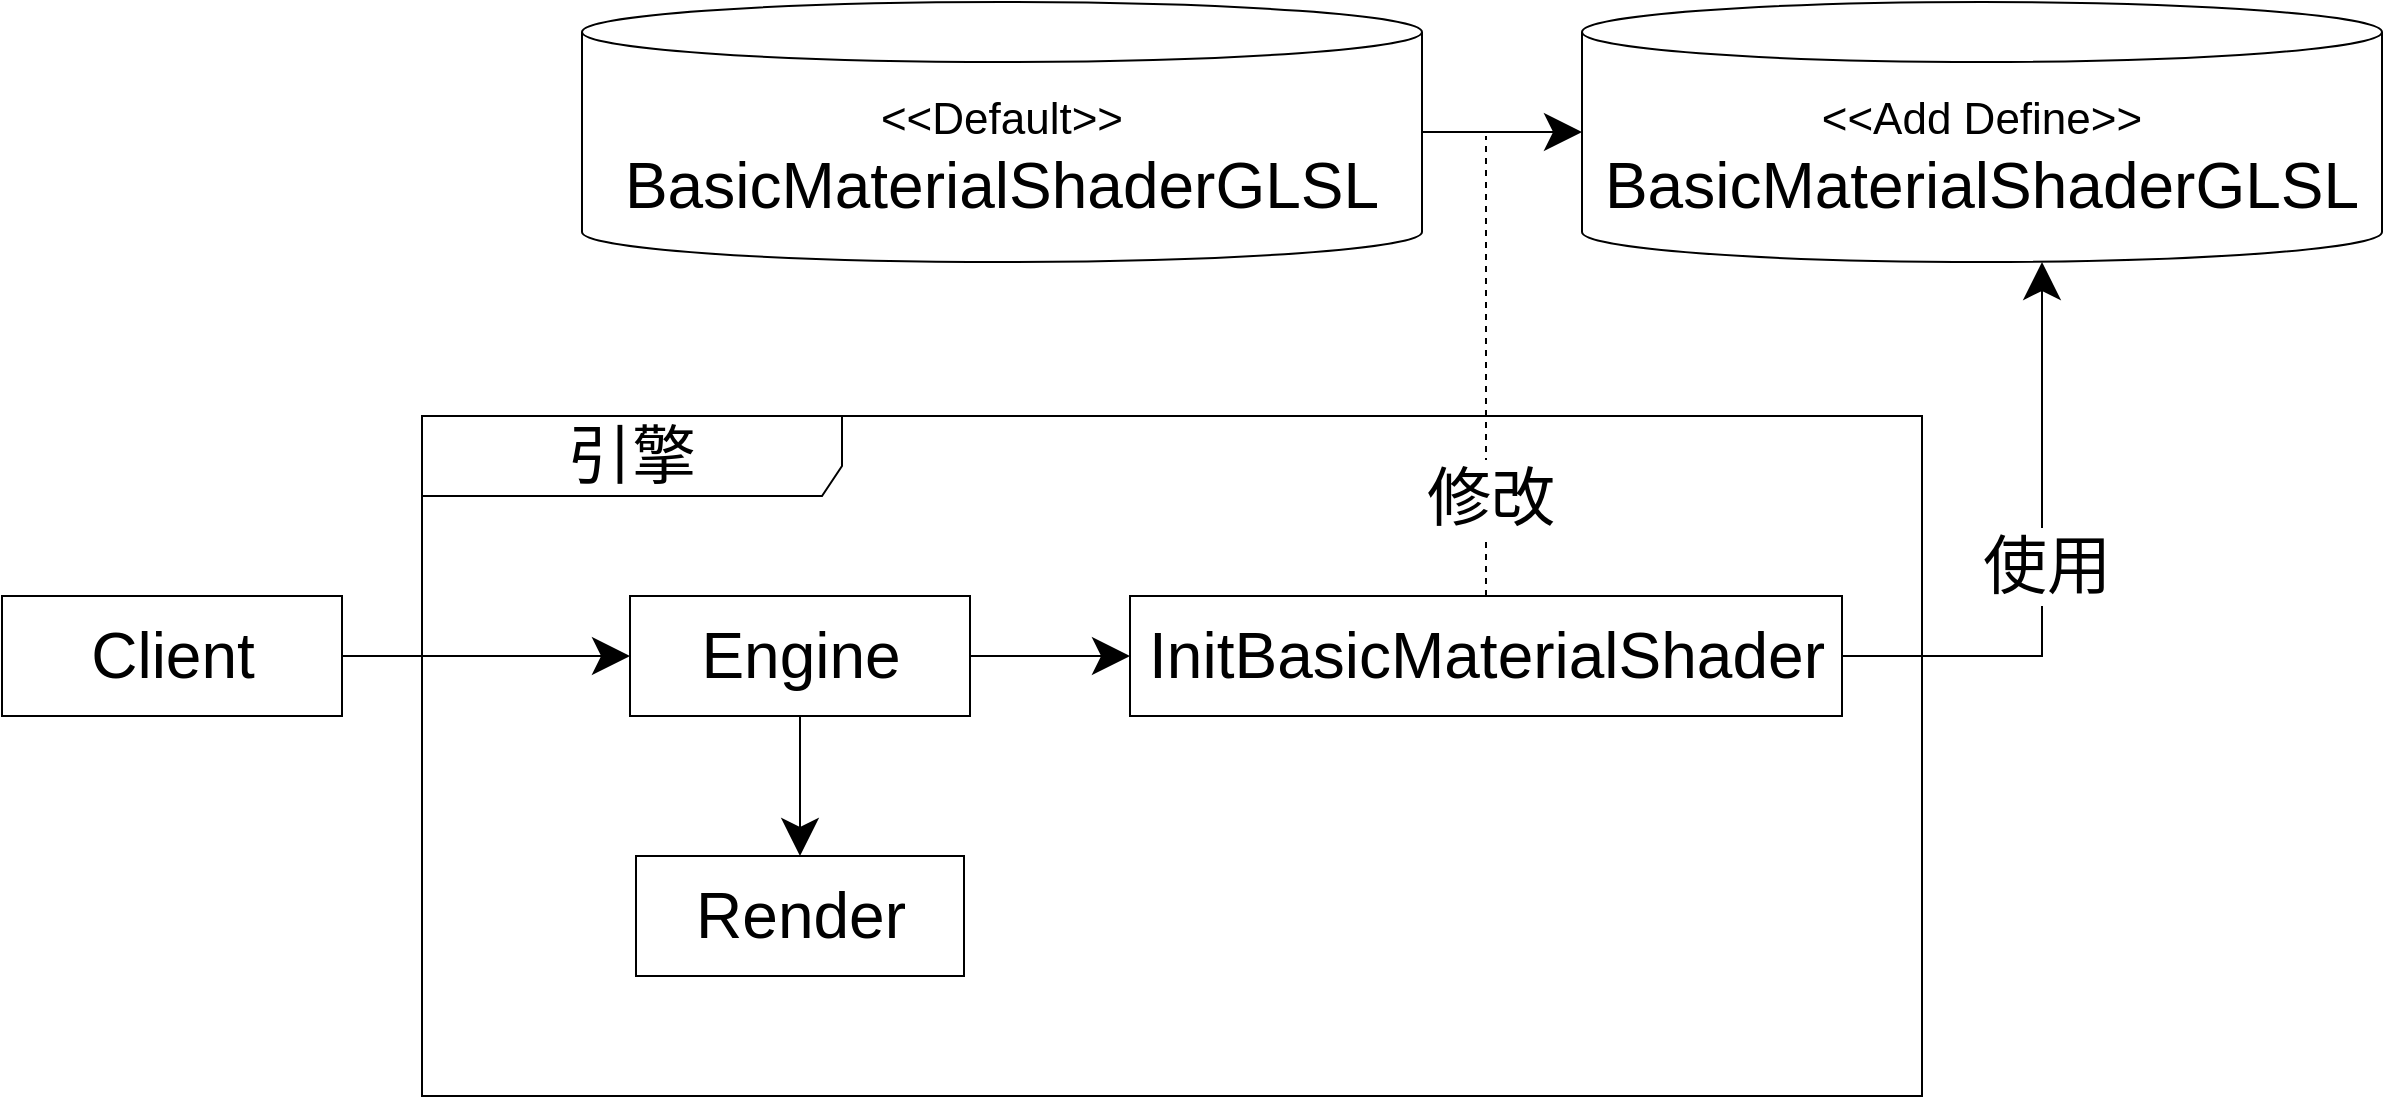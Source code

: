 <mxfile version="14.6.13" type="device"><diagram id="aFtpn4q2CuxT0qsXSHBK" name="第 1 页"><mxGraphModel dx="1577" dy="1120" grid="1" gridSize="10" guides="1" tooltips="1" connect="1" arrows="1" fold="1" page="1" pageScale="1" pageWidth="827" pageHeight="1169" math="0" shadow="0"><root><mxCell id="0"/><mxCell id="1" parent="0"/><mxCell id="fDbQfsbFCh6529b2uhR8-13" value="&lt;font style=&quot;font-size: 32px&quot;&gt;引擎&lt;/font&gt;" style="shape=umlFrame;whiteSpace=wrap;html=1;width=210;height=40;fontSize=32;" parent="1" vertex="1"><mxGeometry x="590" y="900" width="750" height="340" as="geometry"/></mxCell><mxCell id="fDbQfsbFCh6529b2uhR8-1" value="" style="edgeStyle=orthogonalEdgeStyle;rounded=0;orthogonalLoop=1;jettySize=auto;html=1;startSize=16;endSize=16;exitX=1;exitY=0.5;exitDx=0;exitDy=0;" parent="1" source="fDbQfsbFCh6529b2uhR8-2" edge="1"><mxGeometry relative="1" as="geometry"><mxPoint x="694" y="1020" as="targetPoint"/><mxPoint x="614" y="1020" as="sourcePoint"/></mxGeometry></mxCell><mxCell id="fDbQfsbFCh6529b2uhR8-2" value="Client" style="html=1;fontSize=32;" parent="1" vertex="1"><mxGeometry x="380" y="990.0" width="170" height="60" as="geometry"/></mxCell><mxCell id="fDbQfsbFCh6529b2uhR8-14" style="edgeStyle=orthogonalEdgeStyle;rounded=0;orthogonalLoop=1;jettySize=auto;html=1;entryX=0;entryY=0.5;entryDx=0;entryDy=0;entryPerimeter=0;endSize=16;startSize=16;" parent="1" source="fDbQfsbFCh6529b2uhR8-5" target="fDbQfsbFCh6529b2uhR8-7" edge="1"><mxGeometry relative="1" as="geometry"/></mxCell><mxCell id="fDbQfsbFCh6529b2uhR8-5" value="&lt;font&gt;&lt;font style=&quot;font-size: 22px&quot;&gt;&amp;lt;&amp;lt;Default&amp;gt;&amp;gt;&lt;/font&gt;&lt;br&gt;&lt;span style=&quot;font-size: 32px&quot;&gt;BasicMaterialShaderGLSL&lt;/span&gt;&lt;/font&gt;" style="shape=cylinder3;whiteSpace=wrap;html=1;boundedLbl=1;backgroundOutline=1;size=15;" parent="1" vertex="1"><mxGeometry x="670" y="693" width="420" height="130" as="geometry"/></mxCell><mxCell id="fDbQfsbFCh6529b2uhR8-7" value="&lt;font&gt;&lt;font style=&quot;font-size: 22px&quot;&gt;&amp;lt;&amp;lt;Add Define&amp;gt;&amp;gt;&lt;/font&gt;&lt;br&gt;&lt;span style=&quot;font-size: 32px&quot;&gt;BasicMaterialShaderGLSL&lt;/span&gt;&lt;/font&gt;" style="shape=cylinder3;whiteSpace=wrap;html=1;boundedLbl=1;backgroundOutline=1;size=15;" parent="1" vertex="1"><mxGeometry x="1170" y="693" width="400" height="130" as="geometry"/></mxCell><mxCell id="fDbQfsbFCh6529b2uhR8-8" value="" style="edgeStyle=orthogonalEdgeStyle;rounded=0;orthogonalLoop=1;jettySize=auto;html=1;endSize=16;startSize=16;" parent="1" source="fDbQfsbFCh6529b2uhR8-10" target="fDbQfsbFCh6529b2uhR8-11" edge="1"><mxGeometry relative="1" as="geometry"/></mxCell><mxCell id="fDbQfsbFCh6529b2uhR8-9" value="" style="edgeStyle=orthogonalEdgeStyle;rounded=0;orthogonalLoop=1;jettySize=auto;html=1;endSize=16;startSize=16;" parent="1" source="fDbQfsbFCh6529b2uhR8-10" target="fDbQfsbFCh6529b2uhR8-12" edge="1"><mxGeometry relative="1" as="geometry"/></mxCell><mxCell id="fDbQfsbFCh6529b2uhR8-10" value="Engine" style="html=1;fontSize=32;" parent="1" vertex="1"><mxGeometry x="694" y="990.0" width="170" height="60" as="geometry"/></mxCell><mxCell id="fDbQfsbFCh6529b2uhR8-17" style="edgeStyle=orthogonalEdgeStyle;rounded=0;orthogonalLoop=1;jettySize=auto;html=1;startSize=16;endSize=16;dashed=1;endArrow=none;endFill=0;" parent="1" source="fDbQfsbFCh6529b2uhR8-11" edge="1"><mxGeometry relative="1" as="geometry"><mxPoint x="1122" y="760" as="targetPoint"/></mxGeometry></mxCell><mxCell id="fDbQfsbFCh6529b2uhR8-18" value="&lt;span style=&quot;font-size: 32px&quot;&gt;修改&lt;/span&gt;" style="edgeLabel;html=1;align=center;verticalAlign=middle;resizable=0;points=[];" parent="fDbQfsbFCh6529b2uhR8-17" vertex="1" connectable="0"><mxGeometry x="0.266" y="-1" relative="1" as="geometry"><mxPoint y="96" as="offset"/></mxGeometry></mxCell><mxCell id="fDbQfsbFCh6529b2uhR8-19" style="edgeStyle=orthogonalEdgeStyle;rounded=0;orthogonalLoop=1;jettySize=auto;html=1;endArrow=classic;endFill=1;startSize=16;endSize=16;exitX=1;exitY=0.5;exitDx=0;exitDy=0;" parent="1" source="fDbQfsbFCh6529b2uhR8-11" target="fDbQfsbFCh6529b2uhR8-7" edge="1"><mxGeometry relative="1" as="geometry"><Array as="points"><mxPoint x="1400" y="1020"/></Array><mxPoint x="1400" y="880" as="targetPoint"/></mxGeometry></mxCell><mxCell id="fDbQfsbFCh6529b2uhR8-20" value="&lt;font style=&quot;font-size: 32px&quot;&gt;使用&lt;/font&gt;" style="edgeLabel;html=1;align=center;verticalAlign=middle;resizable=0;points=[];" parent="fDbQfsbFCh6529b2uhR8-19" vertex="1" connectable="0"><mxGeometry x="-0.022" y="-2" relative="1" as="geometry"><mxPoint as="offset"/></mxGeometry></mxCell><mxCell id="fDbQfsbFCh6529b2uhR8-11" value="InitBasicMaterialShader" style="html=1;fontSize=32;" parent="1" vertex="1"><mxGeometry x="944" y="990" width="356" height="60" as="geometry"/></mxCell><mxCell id="fDbQfsbFCh6529b2uhR8-12" value="Render" style="html=1;fontSize=32;" parent="1" vertex="1"><mxGeometry x="697" y="1120" width="164" height="60" as="geometry"/></mxCell></root></mxGraphModel></diagram></mxfile>